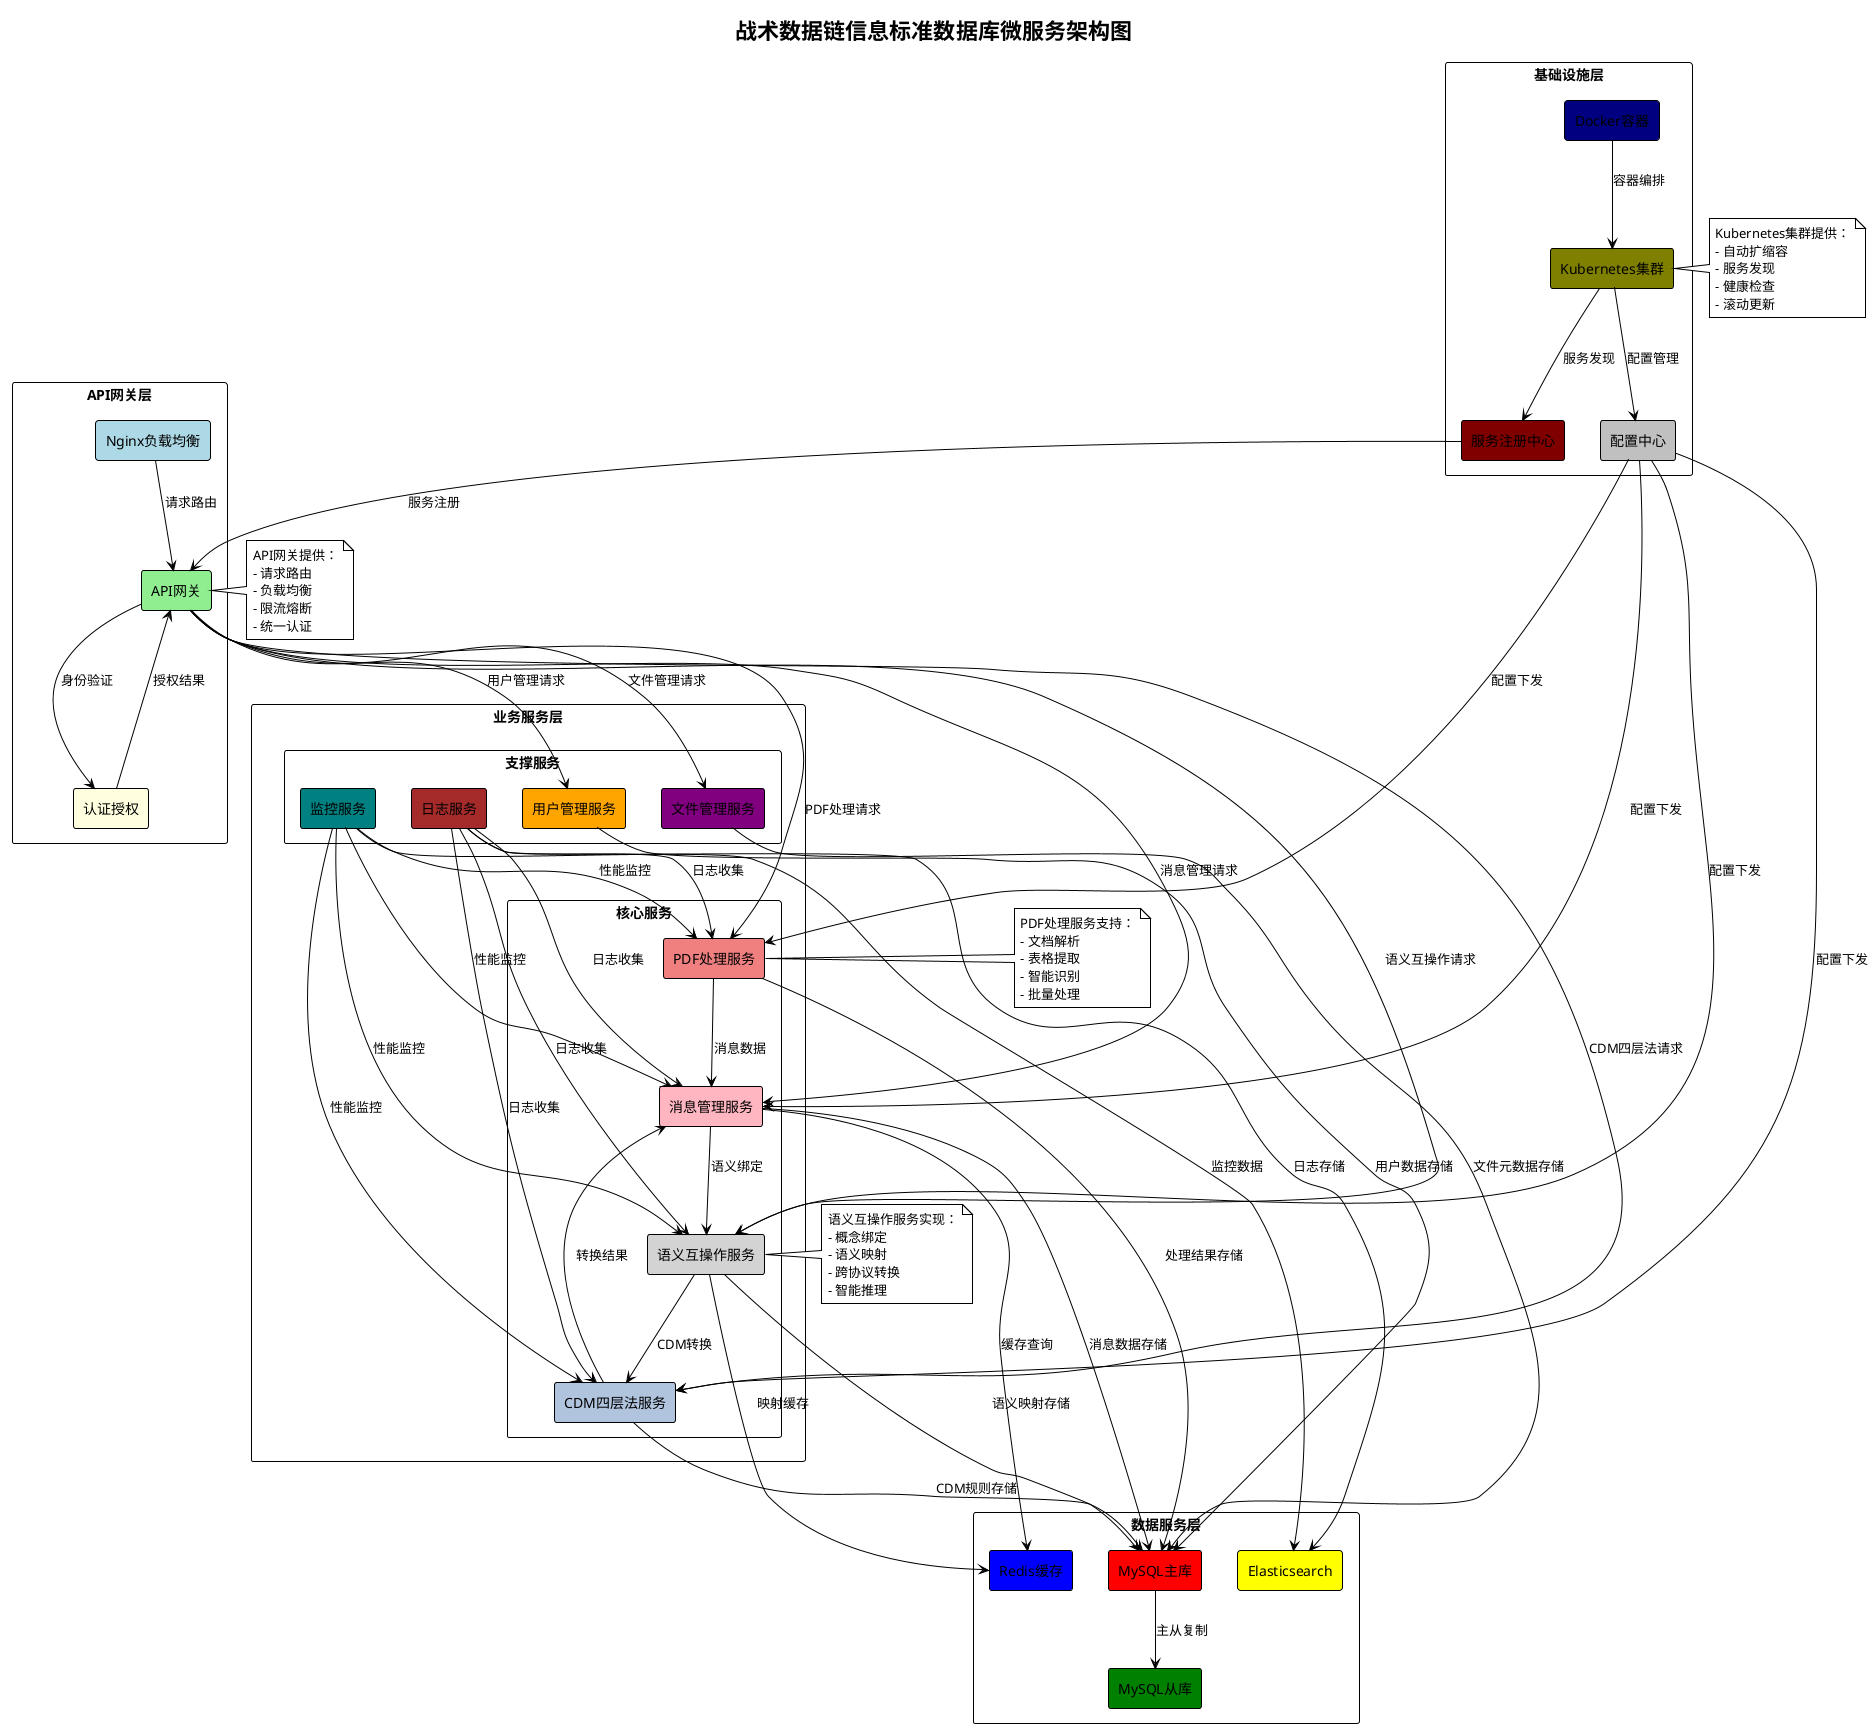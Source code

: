 @startuml 微服务架构图
!theme plain
skinparam backgroundColor #FFFFFF
skinparam componentStyle rectangle
skinparam packageStyle rectangle

title 战术数据链信息标准数据库微服务架构图

package "API网关层" {
    component "Nginx负载均衡" as Nginx #lightblue
    component "API网关" as APIGateway #lightgreen
    component "认证授权" as Auth #lightyellow
}

package "业务服务层" {
    package "核心服务" {
        component "PDF处理服务" as PDFService #lightcoral
        component "消息管理服务" as MessageService #lightpink
        component "语义互操作服务" as SemanticService #lightgray
        component "CDM四层法服务" as CDMService #lightsteelblue
    }
    
    package "支撑服务" {
        component "用户管理服务" as UserService #orange
        component "文件管理服务" as FileService #purple
        component "日志服务" as LogService #brown
        component "监控服务" as MonitorService #teal
    }
}

package "数据服务层" {
    component "MySQL主库" as MySQLMaster #red
    component "MySQL从库" as MySQLSlave #green
    component "Redis缓存" as Redis #blue
    component "Elasticsearch" as ES #yellow
}

package "基础设施层" {
    component "Docker容器" as Docker #navy
    component "Kubernetes集群" as K8s #olive
    component "服务注册中心" as Registry #maroon
    component "配置中心" as ConfigCenter #silver
}

' API网关层关系
Nginx --> APIGateway : 请求路由
APIGateway --> Auth : 身份验证
Auth --> APIGateway : 授权结果

' API网关到业务服务
APIGateway --> PDFService : PDF处理请求
APIGateway --> MessageService : 消息管理请求
APIGateway --> SemanticService : 语义互操作请求
APIGateway --> CDMService : CDM四层法请求
APIGateway --> UserService : 用户管理请求
APIGateway --> FileService : 文件管理请求

' 业务服务内部关系
PDFService --> MessageService : 消息数据
MessageService --> SemanticService : 语义绑定
SemanticService --> CDMService : CDM转换
CDMService --> MessageService : 转换结果

' 业务服务到数据服务
PDFService --> MySQLMaster : 处理结果存储
MessageService --> MySQLMaster : 消息数据存储
SemanticService --> MySQLMaster : 语义映射存储
CDMService --> MySQLMaster : CDM规则存储
UserService --> MySQLMaster : 用户数据存储
FileService --> MySQLMaster : 文件元数据存储

' 数据服务内部关系
MySQLMaster --> MySQLSlave : 主从复制
MessageService --> Redis : 缓存查询
SemanticService --> Redis : 映射缓存
LogService --> ES : 日志存储
MonitorService --> ES : 监控数据

' 基础设施层关系
Docker --> K8s : 容器编排
K8s --> Registry : 服务发现
K8s --> ConfigCenter : 配置管理
Registry --> APIGateway : 服务注册
ConfigCenter --> PDFService : 配置下发
ConfigCenter --> MessageService : 配置下发
ConfigCenter --> SemanticService : 配置下发
ConfigCenter --> CDMService : 配置下发

' 支撑服务关系
LogService --> PDFService : 日志收集
LogService --> MessageService : 日志收集
LogService --> SemanticService : 日志收集
LogService --> CDMService : 日志收集
MonitorService --> PDFService : 性能监控
MonitorService --> MessageService : 性能监控
MonitorService --> SemanticService : 性能监控
MonitorService --> CDMService : 性能监控

note right of APIGateway
  API网关提供：
  - 请求路由
  - 负载均衡
  - 限流熔断
  - 统一认证
end note

note right of PDFService
  PDF处理服务支持：
  - 文档解析
  - 表格提取
  - 智能识别
  - 批量处理
end note

note right of SemanticService
  语义互操作服务实现：
  - 概念绑定
  - 语义映射
  - 跨协议转换
  - 智能推理
end note

note right of K8s
  Kubernetes集群提供：
  - 自动扩缩容
  - 服务发现
  - 健康检查
  - 滚动更新
end note

@enduml
